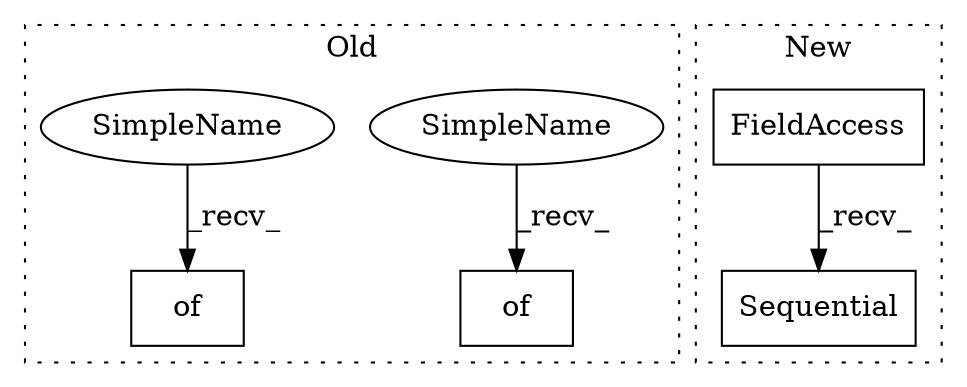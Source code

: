 digraph G {
subgraph cluster0 {
1 [label="of" a="32" s="732,758" l="3,1" shape="box"];
3 [label="of" a="32" s="670,695" l="3,1" shape="box"];
5 [label="SimpleName" a="42" s="666" l="3" shape="ellipse"];
6 [label="SimpleName" a="42" s="728" l="3" shape="ellipse"];
label = "Old";
style="dotted";
}
subgraph cluster1 {
2 [label="Sequential" a="32" s="1266,1357" l="11,1" shape="box"];
4 [label="FieldAccess" a="22" s="1257" l="8" shape="box"];
label = "New";
style="dotted";
}
4 -> 2 [label="_recv_"];
5 -> 3 [label="_recv_"];
6 -> 1 [label="_recv_"];
}